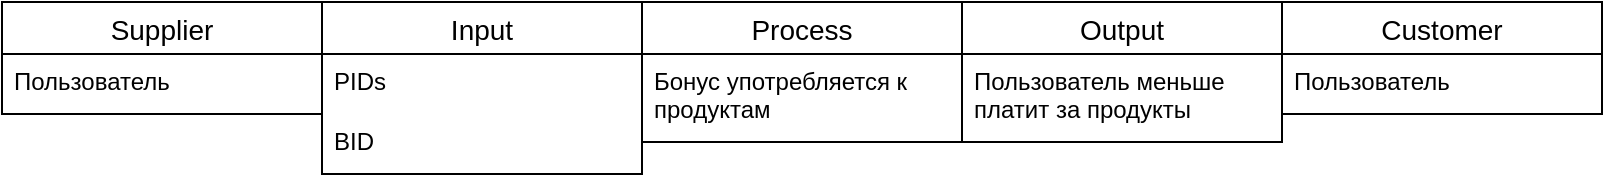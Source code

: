 <mxfile version="24.7.17">
  <diagram name="Page-1" id="FwKQ2ryAc6HzhP1oKMzP">
    <mxGraphModel dx="1050" dy="621" grid="1" gridSize="10" guides="1" tooltips="1" connect="1" arrows="1" fold="1" page="1" pageScale="1" pageWidth="1169" pageHeight="827" math="0" shadow="0">
      <root>
        <mxCell id="0" />
        <mxCell id="1" parent="0" />
        <mxCell id="VNNQWZd18EMi72mXWoLV-2" value="Supplier" style="swimlane;fontStyle=0;childLayout=stackLayout;horizontal=1;startSize=26;horizontalStack=0;resizeParent=1;resizeParentMax=0;resizeLast=0;collapsible=1;marginBottom=0;align=center;fontSize=14;" parent="1" vertex="1">
          <mxGeometry x="40" y="160" width="160" height="56" as="geometry" />
        </mxCell>
        <mxCell id="VNNQWZd18EMi72mXWoLV-3" value="Пользователь" style="text;strokeColor=none;fillColor=none;spacingLeft=4;spacingRight=4;overflow=hidden;rotatable=0;points=[[0,0.5],[1,0.5]];portConstraint=eastwest;fontSize=12;whiteSpace=wrap;html=1;" parent="VNNQWZd18EMi72mXWoLV-2" vertex="1">
          <mxGeometry y="26" width="160" height="30" as="geometry" />
        </mxCell>
        <mxCell id="VNNQWZd18EMi72mXWoLV-9" value="Input" style="swimlane;fontStyle=0;childLayout=stackLayout;horizontal=1;startSize=26;horizontalStack=0;resizeParent=1;resizeParentMax=0;resizeLast=0;collapsible=1;marginBottom=0;align=center;fontSize=14;" parent="1" vertex="1">
          <mxGeometry x="200" y="160" width="160" height="86" as="geometry" />
        </mxCell>
        <mxCell id="VNNQWZd18EMi72mXWoLV-38" value="PIDs" style="text;strokeColor=none;fillColor=none;spacingLeft=4;spacingRight=4;overflow=hidden;rotatable=0;points=[[0,0.5],[1,0.5]];portConstraint=eastwest;fontSize=12;whiteSpace=wrap;html=1;" parent="VNNQWZd18EMi72mXWoLV-9" vertex="1">
          <mxGeometry y="26" width="160" height="30" as="geometry" />
        </mxCell>
        <mxCell id="o8h8Y2iw0xM4bxqMXLfG-1" value="BID" style="text;strokeColor=none;fillColor=none;spacingLeft=4;spacingRight=4;overflow=hidden;rotatable=0;points=[[0,0.5],[1,0.5]];portConstraint=eastwest;fontSize=12;whiteSpace=wrap;html=1;" parent="VNNQWZd18EMi72mXWoLV-9" vertex="1">
          <mxGeometry y="56" width="160" height="30" as="geometry" />
        </mxCell>
        <mxCell id="VNNQWZd18EMi72mXWoLV-12" value="Process" style="swimlane;fontStyle=0;childLayout=stackLayout;horizontal=1;startSize=26;horizontalStack=0;resizeParent=1;resizeParentMax=0;resizeLast=0;collapsible=1;marginBottom=0;align=center;fontSize=14;" parent="1" vertex="1">
          <mxGeometry x="360" y="160" width="160" height="70" as="geometry" />
        </mxCell>
        <mxCell id="o8h8Y2iw0xM4bxqMXLfG-3" value="Бонус употребляется к продуктам" style="text;strokeColor=none;fillColor=none;spacingLeft=4;spacingRight=4;overflow=hidden;rotatable=0;points=[[0,0.5],[1,0.5]];portConstraint=eastwest;fontSize=12;whiteSpace=wrap;html=1;" parent="VNNQWZd18EMi72mXWoLV-12" vertex="1">
          <mxGeometry y="26" width="160" height="44" as="geometry" />
        </mxCell>
        <mxCell id="VNNQWZd18EMi72mXWoLV-15" value="Output" style="swimlane;fontStyle=0;childLayout=stackLayout;horizontal=1;startSize=26;horizontalStack=0;resizeParent=1;resizeParentMax=0;resizeLast=0;collapsible=1;marginBottom=0;align=center;fontSize=14;" parent="1" vertex="1">
          <mxGeometry x="520" y="160" width="160" height="70" as="geometry" />
        </mxCell>
        <mxCell id="VNNQWZd18EMi72mXWoLV-16" value="Пользователь меньше платит за продукты" style="text;strokeColor=none;fillColor=none;spacingLeft=4;spacingRight=4;overflow=hidden;rotatable=0;points=[[0,0.5],[1,0.5]];portConstraint=eastwest;fontSize=12;whiteSpace=wrap;html=1;" parent="VNNQWZd18EMi72mXWoLV-15" vertex="1">
          <mxGeometry y="26" width="160" height="44" as="geometry" />
        </mxCell>
        <mxCell id="VNNQWZd18EMi72mXWoLV-18" value="Customer" style="swimlane;fontStyle=0;childLayout=stackLayout;horizontal=1;startSize=26;horizontalStack=0;resizeParent=1;resizeParentMax=0;resizeLast=0;collapsible=1;marginBottom=0;align=center;fontSize=14;" parent="1" vertex="1">
          <mxGeometry x="680" y="160" width="160" height="56" as="geometry" />
        </mxCell>
        <mxCell id="VNNQWZd18EMi72mXWoLV-20" value="Пользователь" style="text;strokeColor=none;fillColor=none;spacingLeft=4;spacingRight=4;overflow=hidden;rotatable=0;points=[[0,0.5],[1,0.5]];portConstraint=eastwest;fontSize=12;whiteSpace=wrap;html=1;" parent="VNNQWZd18EMi72mXWoLV-18" vertex="1">
          <mxGeometry y="26" width="160" height="30" as="geometry" />
        </mxCell>
      </root>
    </mxGraphModel>
  </diagram>
</mxfile>
